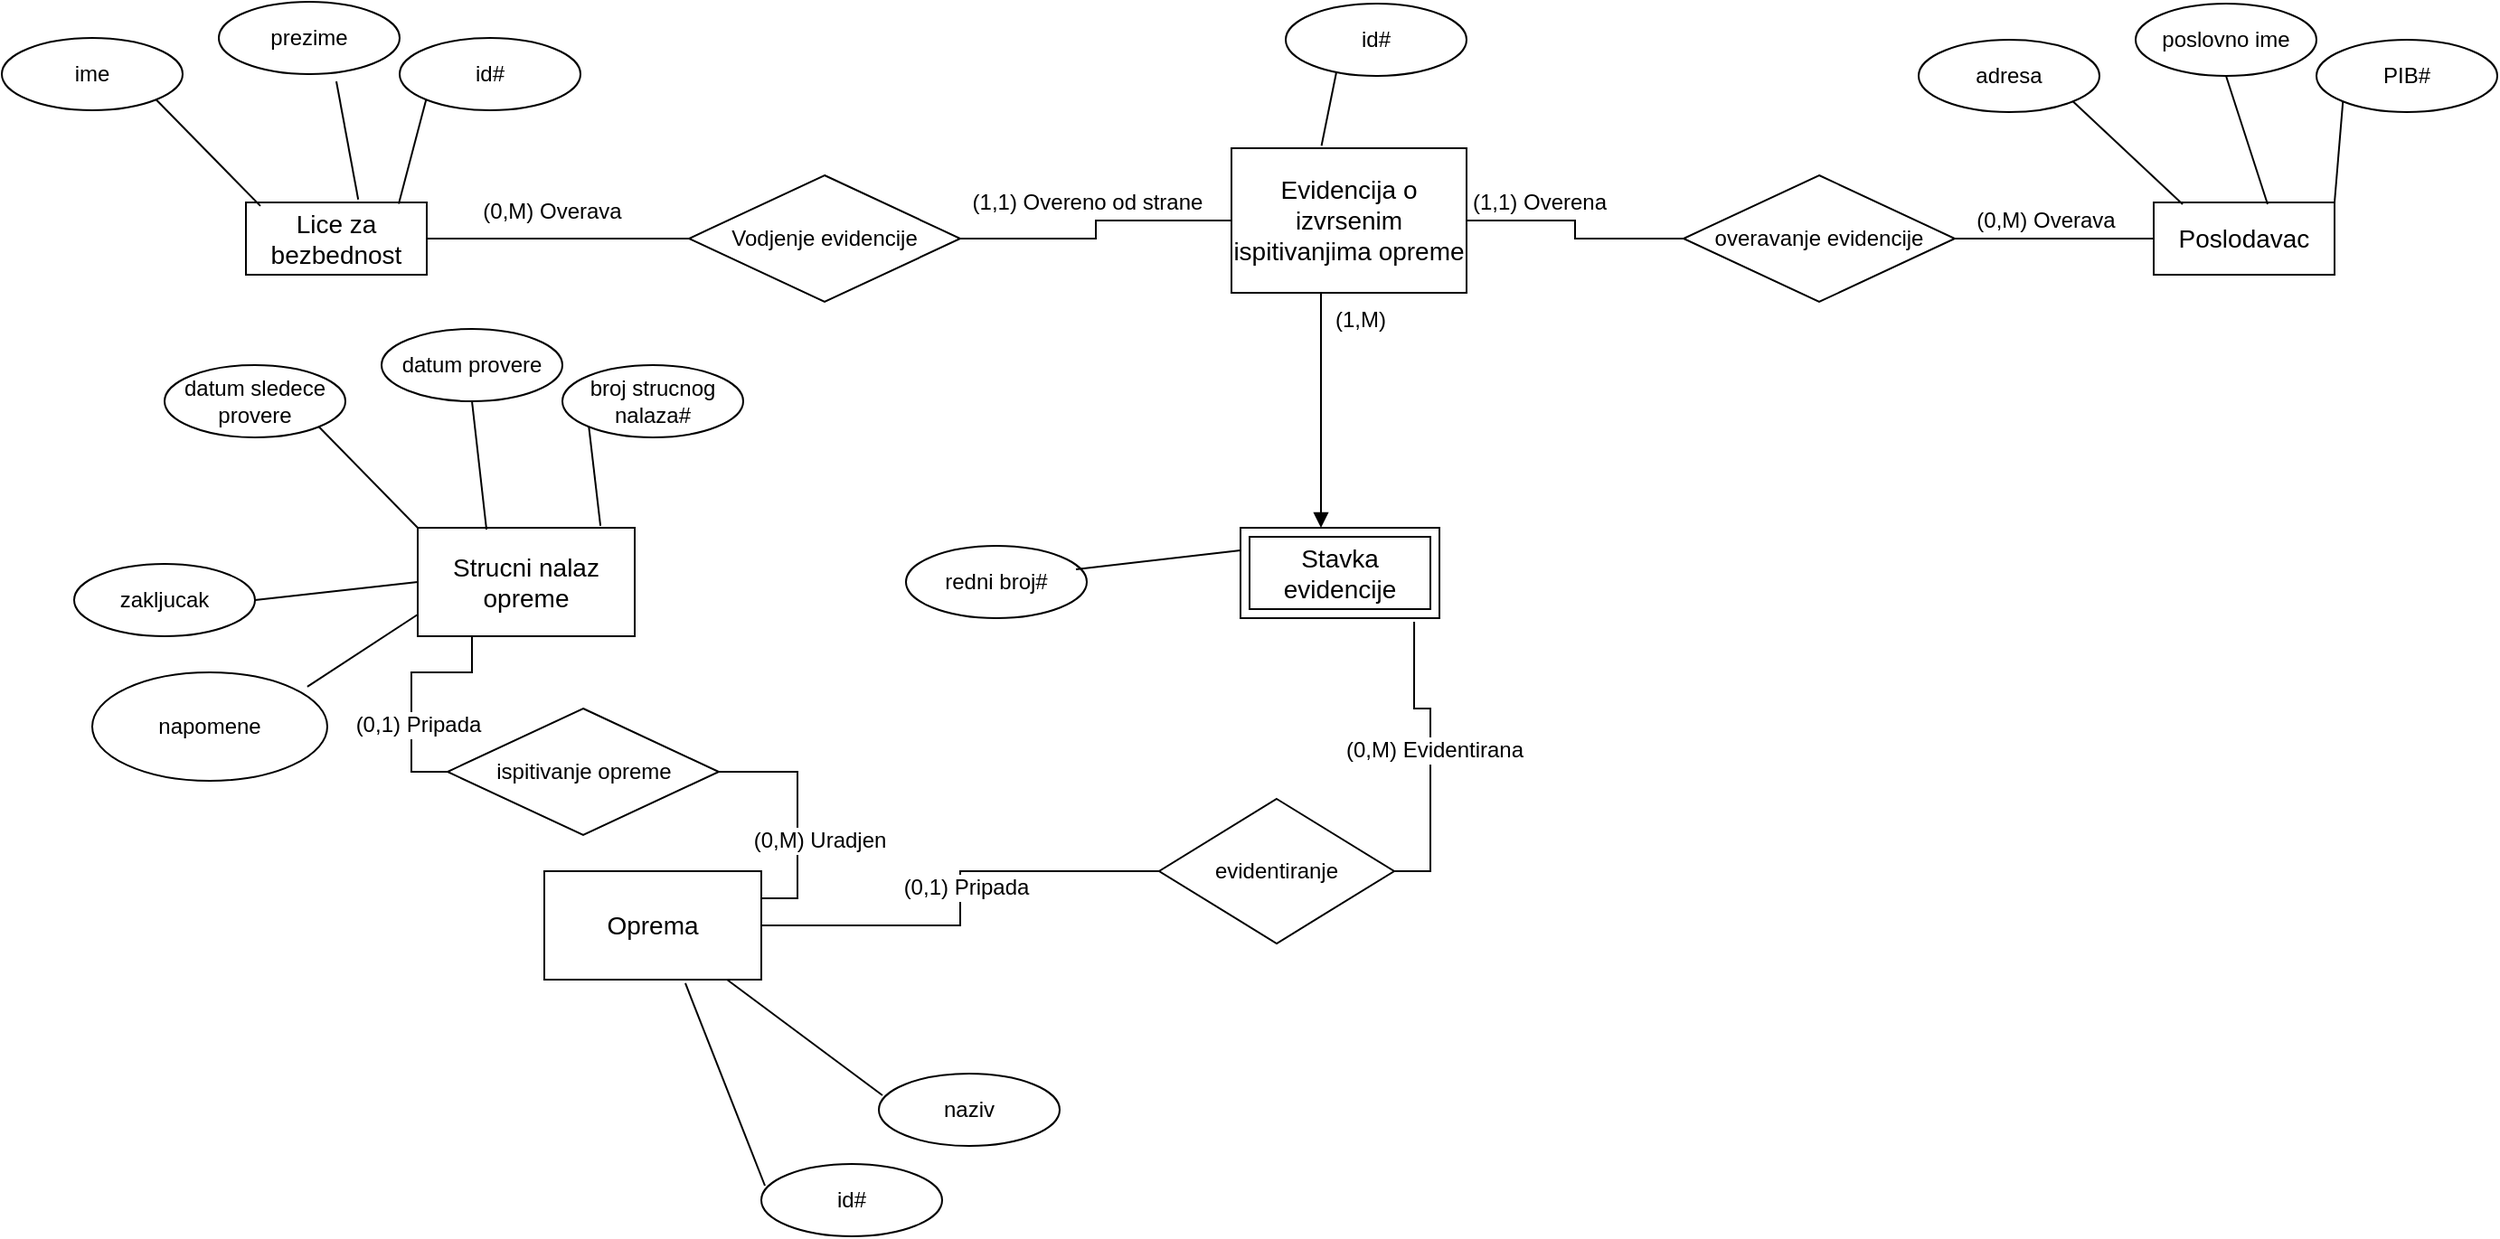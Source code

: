 <mxfile version="22.0.8" type="device">
  <diagram id="cX9Rxq1GDXvq4FwfHjqG" name="Page-1">
    <mxGraphModel dx="2284" dy="800" grid="1" gridSize="10" guides="1" tooltips="1" connect="1" arrows="1" fold="1" page="1" pageScale="1" pageWidth="850" pageHeight="1100" math="0" shadow="0">
      <root>
        <mxCell id="0" />
        <mxCell id="1" parent="0" />
        <object label="" kardinalnost="(0,M)" id="p6OjkSHZk2NeHFK_y6Gc-2">
          <mxCell style="rounded=0;orthogonalLoop=1;jettySize=auto;html=1;exitX=0.5;exitY=1;exitDx=0;exitDy=0;endArrow=block;endFill=1;targetPerimeterSpacing=0;" parent="1" edge="1">
            <mxGeometry relative="1" as="geometry">
              <mxPoint x="169.5" y="330" as="targetPoint" />
              <mxPoint x="169.5" y="200" as="sourcePoint" />
            </mxGeometry>
          </mxCell>
        </object>
        <mxCell id="p6OjkSHZk2NeHFK_y6Gc-15" value="&lt;font style=&quot;font-size: 12px;&quot;&gt;(1,M)&lt;/font&gt;" style="edgeLabel;html=1;align=center;verticalAlign=middle;resizable=0;points=[];fontSize=12;" parent="p6OjkSHZk2NeHFK_y6Gc-2" vertex="1" connectable="0">
          <mxGeometry x="-0.769" y="3" relative="1" as="geometry">
            <mxPoint x="18" as="offset" />
          </mxGeometry>
        </mxCell>
        <mxCell id="p6OjkSHZk2NeHFK_y6Gc-1" value="&lt;font style=&quot;font-size: 14px;&quot;&gt;Evidencija o izvrsenim ispitivanjima opreme&lt;/font&gt;" style="rounded=0;whiteSpace=wrap;html=1;fontSize=14;" parent="1" vertex="1">
          <mxGeometry x="120" y="120" width="130" height="80" as="geometry" />
        </mxCell>
        <mxCell id="p6OjkSHZk2NeHFK_y6Gc-3" value="&lt;font style=&quot;font-size: 14px;&quot;&gt;Stavka evidencije&lt;/font&gt;" style="shape=ext;margin=3;double=1;whiteSpace=wrap;html=1;align=center;rounded=0;" parent="1" vertex="1">
          <mxGeometry x="125" y="330" width="110" height="50" as="geometry" />
        </mxCell>
        <mxCell id="p6OjkSHZk2NeHFK_y6Gc-16" value="redni broj#" style="ellipse;whiteSpace=wrap;html=1;align=center;" parent="1" vertex="1">
          <mxGeometry x="-60" y="340" width="100" height="40" as="geometry" />
        </mxCell>
        <mxCell id="p6OjkSHZk2NeHFK_y6Gc-17" value="" style="endArrow=none;html=1;rounded=0;entryX=0;entryY=0.25;entryDx=0;entryDy=0;exitX=0.94;exitY=0.325;exitDx=0;exitDy=0;exitPerimeter=0;" parent="1" source="p6OjkSHZk2NeHFK_y6Gc-16" target="p6OjkSHZk2NeHFK_y6Gc-3" edge="1">
          <mxGeometry width="50" height="50" relative="1" as="geometry">
            <mxPoint x="30" y="360" as="sourcePoint" />
            <mxPoint x="85" y="308" as="targetPoint" />
          </mxGeometry>
        </mxCell>
        <mxCell id="p6OjkSHZk2NeHFK_y6Gc-18" value="&lt;font style=&quot;font-size: 14px;&quot;&gt;Poslodavac&lt;/font&gt;" style="whiteSpace=wrap;html=1;align=center;" parent="1" vertex="1">
          <mxGeometry x="630" y="150" width="100" height="40" as="geometry" />
        </mxCell>
        <mxCell id="p6OjkSHZk2NeHFK_y6Gc-20" value="" style="edgeStyle=orthogonalEdgeStyle;rounded=0;orthogonalLoop=1;jettySize=auto;html=1;endArrow=none;endFill=0;" parent="1" source="p6OjkSHZk2NeHFK_y6Gc-19" target="p6OjkSHZk2NeHFK_y6Gc-1" edge="1">
          <mxGeometry relative="1" as="geometry" />
        </mxCell>
        <mxCell id="p6OjkSHZk2NeHFK_y6Gc-23" value="&lt;font style=&quot;font-size: 12px;&quot;&gt;(1,1) Overena&lt;/font&gt;" style="edgeLabel;html=1;align=center;verticalAlign=middle;resizable=0;points=[];fontSize=12;" parent="p6OjkSHZk2NeHFK_y6Gc-20" vertex="1" connectable="0">
          <mxGeometry x="0.339" y="1" relative="1" as="geometry">
            <mxPoint x="-3" y="-11" as="offset" />
          </mxGeometry>
        </mxCell>
        <mxCell id="p6OjkSHZk2NeHFK_y6Gc-21" style="edgeStyle=orthogonalEdgeStyle;rounded=0;orthogonalLoop=1;jettySize=auto;html=1;exitX=1;exitY=0.5;exitDx=0;exitDy=0;entryX=0;entryY=0.5;entryDx=0;entryDy=0;endArrow=none;endFill=0;" parent="1" source="p6OjkSHZk2NeHFK_y6Gc-19" target="p6OjkSHZk2NeHFK_y6Gc-18" edge="1">
          <mxGeometry relative="1" as="geometry" />
        </mxCell>
        <mxCell id="p6OjkSHZk2NeHFK_y6Gc-24" value="(0,M) Overava" style="edgeLabel;html=1;align=center;verticalAlign=middle;resizable=0;points=[];fontSize=12;" parent="p6OjkSHZk2NeHFK_y6Gc-21" vertex="1" connectable="0">
          <mxGeometry x="-0.036" y="3" relative="1" as="geometry">
            <mxPoint x="-3" y="-7" as="offset" />
          </mxGeometry>
        </mxCell>
        <mxCell id="p6OjkSHZk2NeHFK_y6Gc-19" value="overavanje evidencije" style="shape=rhombus;perimeter=rhombusPerimeter;whiteSpace=wrap;html=1;align=center;" parent="1" vertex="1">
          <mxGeometry x="370" y="135" width="150" height="70" as="geometry" />
        </mxCell>
        <mxCell id="p6OjkSHZk2NeHFK_y6Gc-25" value="adresa" style="ellipse;whiteSpace=wrap;html=1;align=center;" parent="1" vertex="1">
          <mxGeometry x="500" y="60" width="100" height="40" as="geometry" />
        </mxCell>
        <mxCell id="p6OjkSHZk2NeHFK_y6Gc-26" value="" style="endArrow=none;html=1;rounded=0;entryX=0.16;entryY=0.025;entryDx=0;entryDy=0;exitX=1;exitY=1;exitDx=0;exitDy=0;entryPerimeter=0;" parent="1" source="p6OjkSHZk2NeHFK_y6Gc-25" target="p6OjkSHZk2NeHFK_y6Gc-18" edge="1">
          <mxGeometry width="50" height="50" relative="1" as="geometry">
            <mxPoint x="660" y="290" as="sourcePoint" />
            <mxPoint x="715" y="238" as="targetPoint" />
          </mxGeometry>
        </mxCell>
        <mxCell id="p6OjkSHZk2NeHFK_y6Gc-27" value="PIB#" style="ellipse;whiteSpace=wrap;html=1;align=center;" parent="1" vertex="1">
          <mxGeometry x="720" y="60" width="100" height="40" as="geometry" />
        </mxCell>
        <mxCell id="p6OjkSHZk2NeHFK_y6Gc-28" value="" style="endArrow=none;html=1;rounded=0;entryX=1;entryY=0;entryDx=0;entryDy=0;exitX=0;exitY=1;exitDx=0;exitDy=0;" parent="1" source="p6OjkSHZk2NeHFK_y6Gc-27" target="p6OjkSHZk2NeHFK_y6Gc-18" edge="1">
          <mxGeometry width="50" height="50" relative="1" as="geometry">
            <mxPoint x="620" y="220" as="sourcePoint" />
            <mxPoint x="715" y="213" as="targetPoint" />
          </mxGeometry>
        </mxCell>
        <mxCell id="p6OjkSHZk2NeHFK_y6Gc-31" value="poslovno ime" style="ellipse;whiteSpace=wrap;html=1;align=center;" parent="1" vertex="1">
          <mxGeometry x="620" y="40" width="100" height="40" as="geometry" />
        </mxCell>
        <mxCell id="p6OjkSHZk2NeHFK_y6Gc-32" value="" style="endArrow=none;html=1;rounded=0;entryX=0.63;entryY=0.025;entryDx=0;entryDy=0;exitX=0.5;exitY=1;exitDx=0;exitDy=0;entryPerimeter=0;" parent="1" source="p6OjkSHZk2NeHFK_y6Gc-31" target="p6OjkSHZk2NeHFK_y6Gc-18" edge="1">
          <mxGeometry width="50" height="50" relative="1" as="geometry">
            <mxPoint x="780" y="280" as="sourcePoint" />
            <mxPoint x="875" y="263" as="targetPoint" />
          </mxGeometry>
        </mxCell>
        <mxCell id="p6OjkSHZk2NeHFK_y6Gc-33" value="id#" style="ellipse;whiteSpace=wrap;html=1;align=center;" parent="1" vertex="1">
          <mxGeometry x="150" y="40" width="100" height="40" as="geometry" />
        </mxCell>
        <mxCell id="p6OjkSHZk2NeHFK_y6Gc-34" value="" style="endArrow=none;html=1;rounded=0;entryX=0.383;entryY=-0.017;entryDx=0;entryDy=0;exitX=0.28;exitY=0.95;exitDx=0;exitDy=0;entryPerimeter=0;exitPerimeter=0;" parent="1" source="p6OjkSHZk2NeHFK_y6Gc-33" target="p6OjkSHZk2NeHFK_y6Gc-1" edge="1">
          <mxGeometry width="50" height="50" relative="1" as="geometry">
            <mxPoint x="220" y="279" as="sourcePoint" />
            <mxPoint x="206" y="140" as="targetPoint" />
          </mxGeometry>
        </mxCell>
        <mxCell id="p6OjkSHZk2NeHFK_y6Gc-37" style="edgeStyle=orthogonalEdgeStyle;rounded=0;orthogonalLoop=1;jettySize=auto;html=1;exitX=1;exitY=0.5;exitDx=0;exitDy=0;entryX=0;entryY=0.5;entryDx=0;entryDy=0;endArrow=none;endFill=0;" parent="1" source="p6OjkSHZk2NeHFK_y6Gc-39" target="p6OjkSHZk2NeHFK_y6Gc-1" edge="1">
          <mxGeometry relative="1" as="geometry">
            <mxPoint x="80" y="165" as="targetPoint" />
          </mxGeometry>
        </mxCell>
        <mxCell id="p6OjkSHZk2NeHFK_y6Gc-38" value="(1,1) Overeno od strane" style="edgeLabel;html=1;align=center;verticalAlign=middle;resizable=0;points=[];fontSize=12;" parent="p6OjkSHZk2NeHFK_y6Gc-37" vertex="1" connectable="0">
          <mxGeometry x="-0.036" y="3" relative="1" as="geometry">
            <mxPoint x="-2" y="-18" as="offset" />
          </mxGeometry>
        </mxCell>
        <mxCell id="p6OjkSHZk2NeHFK_y6Gc-40" style="edgeStyle=orthogonalEdgeStyle;rounded=0;orthogonalLoop=1;jettySize=auto;html=1;exitX=0;exitY=0.5;exitDx=0;exitDy=0;endArrow=none;endFill=0;entryX=1;entryY=0.5;entryDx=0;entryDy=0;" parent="1" source="p6OjkSHZk2NeHFK_y6Gc-39" target="p6OjkSHZk2NeHFK_y6Gc-42" edge="1">
          <mxGeometry relative="1" as="geometry">
            <mxPoint x="-330" y="170" as="targetPoint" />
          </mxGeometry>
        </mxCell>
        <mxCell id="p6OjkSHZk2NeHFK_y6Gc-39" value="Vodjenje evidencije" style="shape=rhombus;perimeter=rhombusPerimeter;whiteSpace=wrap;html=1;align=center;" parent="1" vertex="1">
          <mxGeometry x="-180" y="135" width="150" height="70" as="geometry" />
        </mxCell>
        <mxCell id="p6OjkSHZk2NeHFK_y6Gc-41" value="(0,M) Overava" style="edgeLabel;html=1;align=center;verticalAlign=middle;resizable=0;points=[];fontSize=12;" parent="1" vertex="1" connectable="0">
          <mxGeometry x="-249.995" y="160" as="geometry">
            <mxPoint x="-6" y="-5" as="offset" />
          </mxGeometry>
        </mxCell>
        <mxCell id="p6OjkSHZk2NeHFK_y6Gc-42" value="&lt;font style=&quot;font-size: 14px;&quot;&gt;Lice za bezbednost&lt;/font&gt;" style="whiteSpace=wrap;html=1;align=center;" parent="1" vertex="1">
          <mxGeometry x="-425" y="150" width="100" height="40" as="geometry" />
        </mxCell>
        <mxCell id="p6OjkSHZk2NeHFK_y6Gc-43" value="ime" style="ellipse;whiteSpace=wrap;html=1;align=center;" parent="1" vertex="1">
          <mxGeometry x="-560" y="59" width="100" height="40" as="geometry" />
        </mxCell>
        <mxCell id="p6OjkSHZk2NeHFK_y6Gc-44" value="" style="endArrow=none;html=1;rounded=0;entryX=0.08;entryY=0.049;entryDx=0;entryDy=0;exitX=1;exitY=1;exitDx=0;exitDy=0;entryPerimeter=0;" parent="1" source="p6OjkSHZk2NeHFK_y6Gc-43" target="p6OjkSHZk2NeHFK_y6Gc-42" edge="1">
          <mxGeometry width="50" height="50" relative="1" as="geometry">
            <mxPoint x="-400" y="289" as="sourcePoint" />
            <mxPoint x="-414" y="150" as="targetPoint" />
          </mxGeometry>
        </mxCell>
        <mxCell id="p6OjkSHZk2NeHFK_y6Gc-45" value="id#" style="ellipse;whiteSpace=wrap;html=1;align=center;" parent="1" vertex="1">
          <mxGeometry x="-340" y="59" width="100" height="40" as="geometry" />
        </mxCell>
        <mxCell id="p6OjkSHZk2NeHFK_y6Gc-46" value="" style="endArrow=none;html=1;rounded=0;entryX=0.845;entryY=0.019;entryDx=0;entryDy=0;exitX=0;exitY=1;exitDx=0;exitDy=0;entryPerimeter=0;" parent="1" source="p6OjkSHZk2NeHFK_y6Gc-45" target="p6OjkSHZk2NeHFK_y6Gc-42" edge="1">
          <mxGeometry width="50" height="50" relative="1" as="geometry">
            <mxPoint x="-440" y="219" as="sourcePoint" />
            <mxPoint x="-330" y="149" as="targetPoint" />
          </mxGeometry>
        </mxCell>
        <mxCell id="p6OjkSHZk2NeHFK_y6Gc-47" value="prezime" style="ellipse;whiteSpace=wrap;html=1;align=center;" parent="1" vertex="1">
          <mxGeometry x="-440" y="39" width="100" height="40" as="geometry" />
        </mxCell>
        <mxCell id="p6OjkSHZk2NeHFK_y6Gc-48" value="" style="endArrow=none;html=1;rounded=0;entryX=0.621;entryY=-0.04;entryDx=0;entryDy=0;exitX=0.65;exitY=1.1;exitDx=0;exitDy=0;exitPerimeter=0;entryPerimeter=0;" parent="1" source="p6OjkSHZk2NeHFK_y6Gc-47" target="p6OjkSHZk2NeHFK_y6Gc-42" edge="1">
          <mxGeometry width="50" height="50" relative="1" as="geometry">
            <mxPoint x="-280" y="279" as="sourcePoint" />
            <mxPoint x="-367" y="150" as="targetPoint" />
          </mxGeometry>
        </mxCell>
        <mxCell id="XjySdd2gi-GwcaV57Ylc-8" value="Strucni nalaz opreme" style="rounded=0;whiteSpace=wrap;html=1;fontSize=14;" parent="1" vertex="1">
          <mxGeometry x="-330" y="330" width="120" height="60" as="geometry" />
        </mxCell>
        <mxCell id="XjySdd2gi-GwcaV57Ylc-10" value="datum sledece provere" style="ellipse;whiteSpace=wrap;html=1;align=center;" parent="1" vertex="1">
          <mxGeometry x="-470" y="240" width="100" height="40" as="geometry" />
        </mxCell>
        <mxCell id="XjySdd2gi-GwcaV57Ylc-11" value="" style="endArrow=none;html=1;rounded=0;entryX=0;entryY=0;entryDx=0;entryDy=0;exitX=1;exitY=1;exitDx=0;exitDy=0;" parent="1" source="XjySdd2gi-GwcaV57Ylc-10" target="XjySdd2gi-GwcaV57Ylc-8" edge="1">
          <mxGeometry width="50" height="50" relative="1" as="geometry">
            <mxPoint x="-310" y="470" as="sourcePoint" />
            <mxPoint x="-324" y="331" as="targetPoint" />
          </mxGeometry>
        </mxCell>
        <mxCell id="XjySdd2gi-GwcaV57Ylc-12" value="broj strucnog nalaza#" style="ellipse;whiteSpace=wrap;html=1;align=center;" parent="1" vertex="1">
          <mxGeometry x="-250" y="240" width="100" height="40" as="geometry" />
        </mxCell>
        <mxCell id="XjySdd2gi-GwcaV57Ylc-13" value="" style="endArrow=none;html=1;rounded=0;entryX=0.842;entryY=-0.017;entryDx=0;entryDy=0;exitX=0;exitY=1;exitDx=0;exitDy=0;entryPerimeter=0;" parent="1" source="XjySdd2gi-GwcaV57Ylc-12" target="XjySdd2gi-GwcaV57Ylc-8" edge="1">
          <mxGeometry width="50" height="50" relative="1" as="geometry">
            <mxPoint x="-350" y="400" as="sourcePoint" />
            <mxPoint x="-240" y="330" as="targetPoint" />
          </mxGeometry>
        </mxCell>
        <mxCell id="XjySdd2gi-GwcaV57Ylc-14" value="datum provere" style="ellipse;whiteSpace=wrap;html=1;align=center;" parent="1" vertex="1">
          <mxGeometry x="-350" y="220" width="100" height="40" as="geometry" />
        </mxCell>
        <mxCell id="XjySdd2gi-GwcaV57Ylc-15" value="" style="endArrow=none;html=1;rounded=0;entryX=0.317;entryY=0.017;entryDx=0;entryDy=0;exitX=0.5;exitY=1;exitDx=0;exitDy=0;entryPerimeter=0;" parent="1" source="XjySdd2gi-GwcaV57Ylc-14" target="XjySdd2gi-GwcaV57Ylc-8" edge="1">
          <mxGeometry width="50" height="50" relative="1" as="geometry">
            <mxPoint x="-190" y="460" as="sourcePoint" />
            <mxPoint x="-277" y="331" as="targetPoint" />
          </mxGeometry>
        </mxCell>
        <mxCell id="XjySdd2gi-GwcaV57Ylc-16" value="napomene" style="ellipse;whiteSpace=wrap;html=1;align=center;" parent="1" vertex="1">
          <mxGeometry x="-510" y="410" width="130" height="60" as="geometry" />
        </mxCell>
        <mxCell id="XjySdd2gi-GwcaV57Ylc-17" value="" style="endArrow=none;html=1;rounded=0;entryX=0;entryY=0.8;entryDx=0;entryDy=0;exitX=0.915;exitY=0.133;exitDx=0;exitDy=0;entryPerimeter=0;exitPerimeter=0;" parent="1" source="XjySdd2gi-GwcaV57Ylc-16" target="XjySdd2gi-GwcaV57Ylc-8" edge="1">
          <mxGeometry width="50" height="50" relative="1" as="geometry">
            <mxPoint x="-390" y="430" as="sourcePoint" />
            <mxPoint x="-335" y="378" as="targetPoint" />
          </mxGeometry>
        </mxCell>
        <mxCell id="XjySdd2gi-GwcaV57Ylc-19" value="zakljucak" style="ellipse;whiteSpace=wrap;html=1;align=center;" parent="1" vertex="1">
          <mxGeometry x="-520" y="350" width="100" height="40" as="geometry" />
        </mxCell>
        <mxCell id="XjySdd2gi-GwcaV57Ylc-20" value="" style="endArrow=none;html=1;rounded=0;entryX=0;entryY=0.5;entryDx=0;entryDy=0;exitX=1;exitY=0.5;exitDx=0;exitDy=0;" parent="1" source="XjySdd2gi-GwcaV57Ylc-19" target="XjySdd2gi-GwcaV57Ylc-8" edge="1">
          <mxGeometry width="50" height="50" relative="1" as="geometry">
            <mxPoint x="-430" y="370" as="sourcePoint" />
            <mxPoint x="-335" y="353" as="targetPoint" />
          </mxGeometry>
        </mxCell>
        <mxCell id="XjySdd2gi-GwcaV57Ylc-23" style="edgeStyle=orthogonalEdgeStyle;rounded=0;orthogonalLoop=1;jettySize=auto;html=1;exitX=0;exitY=0.5;exitDx=0;exitDy=0;endArrow=none;endFill=0;entryX=0.25;entryY=1;entryDx=0;entryDy=0;" parent="1" source="XjySdd2gi-GwcaV57Ylc-24" target="XjySdd2gi-GwcaV57Ylc-8" edge="1">
          <mxGeometry relative="1" as="geometry">
            <mxPoint x="-373.5" y="485" as="targetPoint" />
          </mxGeometry>
        </mxCell>
        <mxCell id="XjySdd2gi-GwcaV57Ylc-27" style="edgeStyle=orthogonalEdgeStyle;rounded=0;orthogonalLoop=1;jettySize=auto;html=1;exitX=1;exitY=0.5;exitDx=0;exitDy=0;entryX=1;entryY=0.25;entryDx=0;entryDy=0;endArrow=none;endFill=0;" parent="1" source="XjySdd2gi-GwcaV57Ylc-24" target="XjySdd2gi-GwcaV57Ylc-26" edge="1">
          <mxGeometry relative="1" as="geometry" />
        </mxCell>
        <mxCell id="XjySdd2gi-GwcaV57Ylc-24" value="ispitivanje opreme" style="shape=rhombus;perimeter=rhombusPerimeter;whiteSpace=wrap;html=1;align=center;" parent="1" vertex="1">
          <mxGeometry x="-313.5" y="430" width="150" height="70" as="geometry" />
        </mxCell>
        <mxCell id="XjySdd2gi-GwcaV57Ylc-25" value="(0,1) Pripada" style="edgeLabel;html=1;align=center;verticalAlign=middle;resizable=0;points=[];fontSize=12;" parent="1" vertex="1" connectable="0">
          <mxGeometry x="-313.495" y="440" as="geometry">
            <mxPoint x="-17" y="-1" as="offset" />
          </mxGeometry>
        </mxCell>
        <mxCell id="XjySdd2gi-GwcaV57Ylc-37" style="edgeStyle=orthogonalEdgeStyle;rounded=0;orthogonalLoop=1;jettySize=auto;html=1;exitX=1;exitY=0.5;exitDx=0;exitDy=0;entryX=0;entryY=0.5;entryDx=0;entryDy=0;endArrow=none;endFill=0;" parent="1" source="XjySdd2gi-GwcaV57Ylc-26" target="XjySdd2gi-GwcaV57Ylc-36" edge="1">
          <mxGeometry relative="1" as="geometry" />
        </mxCell>
        <mxCell id="XjySdd2gi-GwcaV57Ylc-26" value="Oprema" style="rounded=0;whiteSpace=wrap;html=1;fontSize=14;" parent="1" vertex="1">
          <mxGeometry x="-260" y="520" width="120" height="60" as="geometry" />
        </mxCell>
        <mxCell id="XjySdd2gi-GwcaV57Ylc-28" value="(0,M) Uradjen" style="edgeLabel;html=1;align=center;verticalAlign=middle;resizable=0;points=[];fontSize=12;" parent="1" vertex="1" connectable="0">
          <mxGeometry x="-89.995" y="500" as="geometry">
            <mxPoint x="-18" y="3" as="offset" />
          </mxGeometry>
        </mxCell>
        <mxCell id="XjySdd2gi-GwcaV57Ylc-32" value="id#" style="ellipse;whiteSpace=wrap;html=1;align=center;" parent="1" vertex="1">
          <mxGeometry x="-140" y="682" width="100" height="40" as="geometry" />
        </mxCell>
        <mxCell id="XjySdd2gi-GwcaV57Ylc-33" value="" style="endArrow=none;html=1;rounded=0;entryX=0.65;entryY=1.033;entryDx=0;entryDy=0;exitX=0.02;exitY=0.3;exitDx=0;exitDy=0;exitPerimeter=0;entryPerimeter=0;" parent="1" source="XjySdd2gi-GwcaV57Ylc-32" target="XjySdd2gi-GwcaV57Ylc-26" edge="1">
          <mxGeometry width="50" height="50" relative="1" as="geometry">
            <mxPoint x="-50" y="632" as="sourcePoint" />
            <mxPoint x="-192" y="602" as="targetPoint" />
          </mxGeometry>
        </mxCell>
        <mxCell id="XjySdd2gi-GwcaV57Ylc-34" value="naziv" style="ellipse;whiteSpace=wrap;html=1;align=center;" parent="1" vertex="1">
          <mxGeometry x="-75" y="632" width="100" height="40" as="geometry" />
        </mxCell>
        <mxCell id="XjySdd2gi-GwcaV57Ylc-35" value="" style="endArrow=none;html=1;rounded=0;entryX=0.842;entryY=1;entryDx=0;entryDy=0;exitX=0.02;exitY=0.3;exitDx=0;exitDy=0;exitPerimeter=0;entryPerimeter=0;" parent="1" source="XjySdd2gi-GwcaV57Ylc-34" target="XjySdd2gi-GwcaV57Ylc-26" edge="1">
          <mxGeometry width="50" height="50" relative="1" as="geometry">
            <mxPoint x="15" y="582" as="sourcePoint" />
            <mxPoint x="-165" y="590" as="targetPoint" />
          </mxGeometry>
        </mxCell>
        <mxCell id="XjySdd2gi-GwcaV57Ylc-36" value="evidentiranje" style="rhombus;whiteSpace=wrap;html=1;" parent="1" vertex="1">
          <mxGeometry x="80" y="480" width="130" height="80" as="geometry" />
        </mxCell>
        <mxCell id="XjySdd2gi-GwcaV57Ylc-39" style="edgeStyle=orthogonalEdgeStyle;rounded=0;orthogonalLoop=1;jettySize=auto;html=1;exitX=1;exitY=0.5;exitDx=0;exitDy=0;entryX=0.873;entryY=1.04;entryDx=0;entryDy=0;entryPerimeter=0;endArrow=none;endFill=0;" parent="1" source="XjySdd2gi-GwcaV57Ylc-36" target="p6OjkSHZk2NeHFK_y6Gc-3" edge="1">
          <mxGeometry relative="1" as="geometry" />
        </mxCell>
        <mxCell id="XjySdd2gi-GwcaV57Ylc-40" value="(0,1) Pripada" style="edgeLabel;html=1;align=center;verticalAlign=middle;resizable=0;points=[];fontSize=12;" parent="1" vertex="1" connectable="0">
          <mxGeometry x="-9.995" y="530" as="geometry">
            <mxPoint x="-17" y="-1" as="offset" />
          </mxGeometry>
        </mxCell>
        <mxCell id="XjySdd2gi-GwcaV57Ylc-41" value="(0,M) Evidentirana" style="edgeLabel;html=1;align=center;verticalAlign=middle;resizable=0;points=[];fontSize=12;" parent="1" vertex="1" connectable="0">
          <mxGeometry x="250.005" y="450" as="geometry">
            <mxPoint x="-18" y="3" as="offset" />
          </mxGeometry>
        </mxCell>
      </root>
    </mxGraphModel>
  </diagram>
</mxfile>
